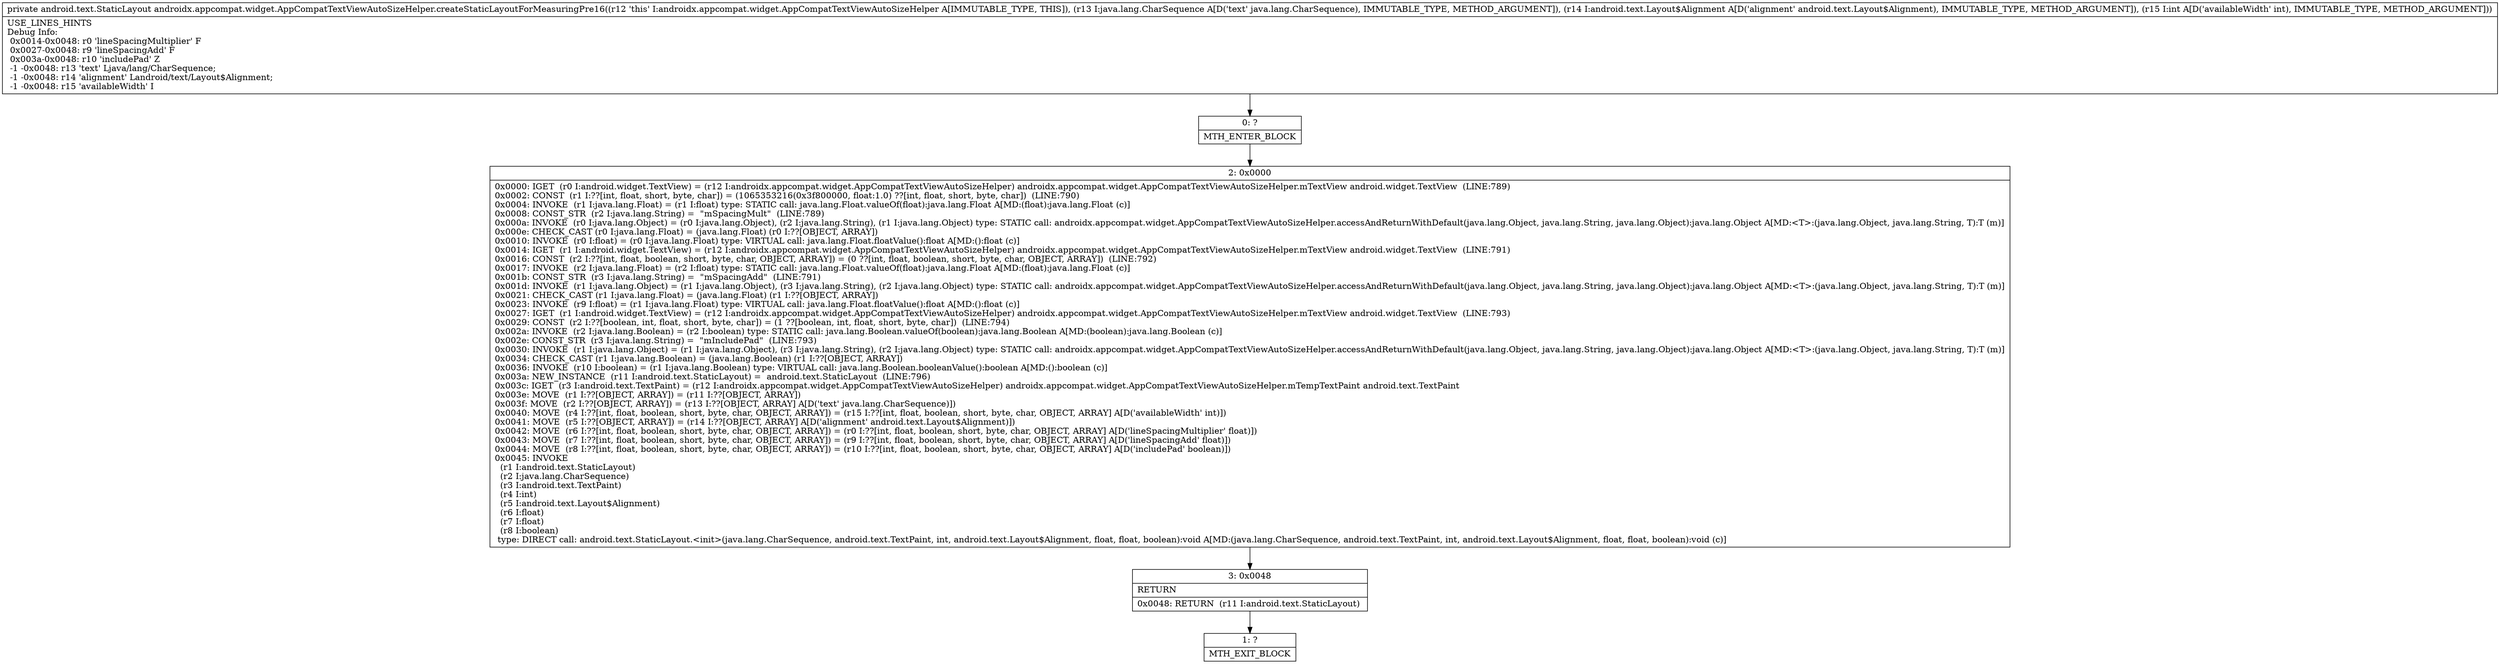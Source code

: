 digraph "CFG forandroidx.appcompat.widget.AppCompatTextViewAutoSizeHelper.createStaticLayoutForMeasuringPre16(Ljava\/lang\/CharSequence;Landroid\/text\/Layout$Alignment;I)Landroid\/text\/StaticLayout;" {
Node_0 [shape=record,label="{0\:\ ?|MTH_ENTER_BLOCK\l}"];
Node_2 [shape=record,label="{2\:\ 0x0000|0x0000: IGET  (r0 I:android.widget.TextView) = (r12 I:androidx.appcompat.widget.AppCompatTextViewAutoSizeHelper) androidx.appcompat.widget.AppCompatTextViewAutoSizeHelper.mTextView android.widget.TextView  (LINE:789)\l0x0002: CONST  (r1 I:??[int, float, short, byte, char]) = (1065353216(0x3f800000, float:1.0) ??[int, float, short, byte, char])  (LINE:790)\l0x0004: INVOKE  (r1 I:java.lang.Float) = (r1 I:float) type: STATIC call: java.lang.Float.valueOf(float):java.lang.Float A[MD:(float):java.lang.Float (c)]\l0x0008: CONST_STR  (r2 I:java.lang.String) =  \"mSpacingMult\"  (LINE:789)\l0x000a: INVOKE  (r0 I:java.lang.Object) = (r0 I:java.lang.Object), (r2 I:java.lang.String), (r1 I:java.lang.Object) type: STATIC call: androidx.appcompat.widget.AppCompatTextViewAutoSizeHelper.accessAndReturnWithDefault(java.lang.Object, java.lang.String, java.lang.Object):java.lang.Object A[MD:\<T\>:(java.lang.Object, java.lang.String, T):T (m)]\l0x000e: CHECK_CAST (r0 I:java.lang.Float) = (java.lang.Float) (r0 I:??[OBJECT, ARRAY]) \l0x0010: INVOKE  (r0 I:float) = (r0 I:java.lang.Float) type: VIRTUAL call: java.lang.Float.floatValue():float A[MD:():float (c)]\l0x0014: IGET  (r1 I:android.widget.TextView) = (r12 I:androidx.appcompat.widget.AppCompatTextViewAutoSizeHelper) androidx.appcompat.widget.AppCompatTextViewAutoSizeHelper.mTextView android.widget.TextView  (LINE:791)\l0x0016: CONST  (r2 I:??[int, float, boolean, short, byte, char, OBJECT, ARRAY]) = (0 ??[int, float, boolean, short, byte, char, OBJECT, ARRAY])  (LINE:792)\l0x0017: INVOKE  (r2 I:java.lang.Float) = (r2 I:float) type: STATIC call: java.lang.Float.valueOf(float):java.lang.Float A[MD:(float):java.lang.Float (c)]\l0x001b: CONST_STR  (r3 I:java.lang.String) =  \"mSpacingAdd\"  (LINE:791)\l0x001d: INVOKE  (r1 I:java.lang.Object) = (r1 I:java.lang.Object), (r3 I:java.lang.String), (r2 I:java.lang.Object) type: STATIC call: androidx.appcompat.widget.AppCompatTextViewAutoSizeHelper.accessAndReturnWithDefault(java.lang.Object, java.lang.String, java.lang.Object):java.lang.Object A[MD:\<T\>:(java.lang.Object, java.lang.String, T):T (m)]\l0x0021: CHECK_CAST (r1 I:java.lang.Float) = (java.lang.Float) (r1 I:??[OBJECT, ARRAY]) \l0x0023: INVOKE  (r9 I:float) = (r1 I:java.lang.Float) type: VIRTUAL call: java.lang.Float.floatValue():float A[MD:():float (c)]\l0x0027: IGET  (r1 I:android.widget.TextView) = (r12 I:androidx.appcompat.widget.AppCompatTextViewAutoSizeHelper) androidx.appcompat.widget.AppCompatTextViewAutoSizeHelper.mTextView android.widget.TextView  (LINE:793)\l0x0029: CONST  (r2 I:??[boolean, int, float, short, byte, char]) = (1 ??[boolean, int, float, short, byte, char])  (LINE:794)\l0x002a: INVOKE  (r2 I:java.lang.Boolean) = (r2 I:boolean) type: STATIC call: java.lang.Boolean.valueOf(boolean):java.lang.Boolean A[MD:(boolean):java.lang.Boolean (c)]\l0x002e: CONST_STR  (r3 I:java.lang.String) =  \"mIncludePad\"  (LINE:793)\l0x0030: INVOKE  (r1 I:java.lang.Object) = (r1 I:java.lang.Object), (r3 I:java.lang.String), (r2 I:java.lang.Object) type: STATIC call: androidx.appcompat.widget.AppCompatTextViewAutoSizeHelper.accessAndReturnWithDefault(java.lang.Object, java.lang.String, java.lang.Object):java.lang.Object A[MD:\<T\>:(java.lang.Object, java.lang.String, T):T (m)]\l0x0034: CHECK_CAST (r1 I:java.lang.Boolean) = (java.lang.Boolean) (r1 I:??[OBJECT, ARRAY]) \l0x0036: INVOKE  (r10 I:boolean) = (r1 I:java.lang.Boolean) type: VIRTUAL call: java.lang.Boolean.booleanValue():boolean A[MD:():boolean (c)]\l0x003a: NEW_INSTANCE  (r11 I:android.text.StaticLayout) =  android.text.StaticLayout  (LINE:796)\l0x003c: IGET  (r3 I:android.text.TextPaint) = (r12 I:androidx.appcompat.widget.AppCompatTextViewAutoSizeHelper) androidx.appcompat.widget.AppCompatTextViewAutoSizeHelper.mTempTextPaint android.text.TextPaint \l0x003e: MOVE  (r1 I:??[OBJECT, ARRAY]) = (r11 I:??[OBJECT, ARRAY]) \l0x003f: MOVE  (r2 I:??[OBJECT, ARRAY]) = (r13 I:??[OBJECT, ARRAY] A[D('text' java.lang.CharSequence)]) \l0x0040: MOVE  (r4 I:??[int, float, boolean, short, byte, char, OBJECT, ARRAY]) = (r15 I:??[int, float, boolean, short, byte, char, OBJECT, ARRAY] A[D('availableWidth' int)]) \l0x0041: MOVE  (r5 I:??[OBJECT, ARRAY]) = (r14 I:??[OBJECT, ARRAY] A[D('alignment' android.text.Layout$Alignment)]) \l0x0042: MOVE  (r6 I:??[int, float, boolean, short, byte, char, OBJECT, ARRAY]) = (r0 I:??[int, float, boolean, short, byte, char, OBJECT, ARRAY] A[D('lineSpacingMultiplier' float)]) \l0x0043: MOVE  (r7 I:??[int, float, boolean, short, byte, char, OBJECT, ARRAY]) = (r9 I:??[int, float, boolean, short, byte, char, OBJECT, ARRAY] A[D('lineSpacingAdd' float)]) \l0x0044: MOVE  (r8 I:??[int, float, boolean, short, byte, char, OBJECT, ARRAY]) = (r10 I:??[int, float, boolean, short, byte, char, OBJECT, ARRAY] A[D('includePad' boolean)]) \l0x0045: INVOKE  \l  (r1 I:android.text.StaticLayout)\l  (r2 I:java.lang.CharSequence)\l  (r3 I:android.text.TextPaint)\l  (r4 I:int)\l  (r5 I:android.text.Layout$Alignment)\l  (r6 I:float)\l  (r7 I:float)\l  (r8 I:boolean)\l type: DIRECT call: android.text.StaticLayout.\<init\>(java.lang.CharSequence, android.text.TextPaint, int, android.text.Layout$Alignment, float, float, boolean):void A[MD:(java.lang.CharSequence, android.text.TextPaint, int, android.text.Layout$Alignment, float, float, boolean):void (c)]\l}"];
Node_3 [shape=record,label="{3\:\ 0x0048|RETURN\l|0x0048: RETURN  (r11 I:android.text.StaticLayout) \l}"];
Node_1 [shape=record,label="{1\:\ ?|MTH_EXIT_BLOCK\l}"];
MethodNode[shape=record,label="{private android.text.StaticLayout androidx.appcompat.widget.AppCompatTextViewAutoSizeHelper.createStaticLayoutForMeasuringPre16((r12 'this' I:androidx.appcompat.widget.AppCompatTextViewAutoSizeHelper A[IMMUTABLE_TYPE, THIS]), (r13 I:java.lang.CharSequence A[D('text' java.lang.CharSequence), IMMUTABLE_TYPE, METHOD_ARGUMENT]), (r14 I:android.text.Layout$Alignment A[D('alignment' android.text.Layout$Alignment), IMMUTABLE_TYPE, METHOD_ARGUMENT]), (r15 I:int A[D('availableWidth' int), IMMUTABLE_TYPE, METHOD_ARGUMENT]))  | USE_LINES_HINTS\lDebug Info:\l  0x0014\-0x0048: r0 'lineSpacingMultiplier' F\l  0x0027\-0x0048: r9 'lineSpacingAdd' F\l  0x003a\-0x0048: r10 'includePad' Z\l  \-1 \-0x0048: r13 'text' Ljava\/lang\/CharSequence;\l  \-1 \-0x0048: r14 'alignment' Landroid\/text\/Layout$Alignment;\l  \-1 \-0x0048: r15 'availableWidth' I\l}"];
MethodNode -> Node_0;Node_0 -> Node_2;
Node_2 -> Node_3;
Node_3 -> Node_1;
}

